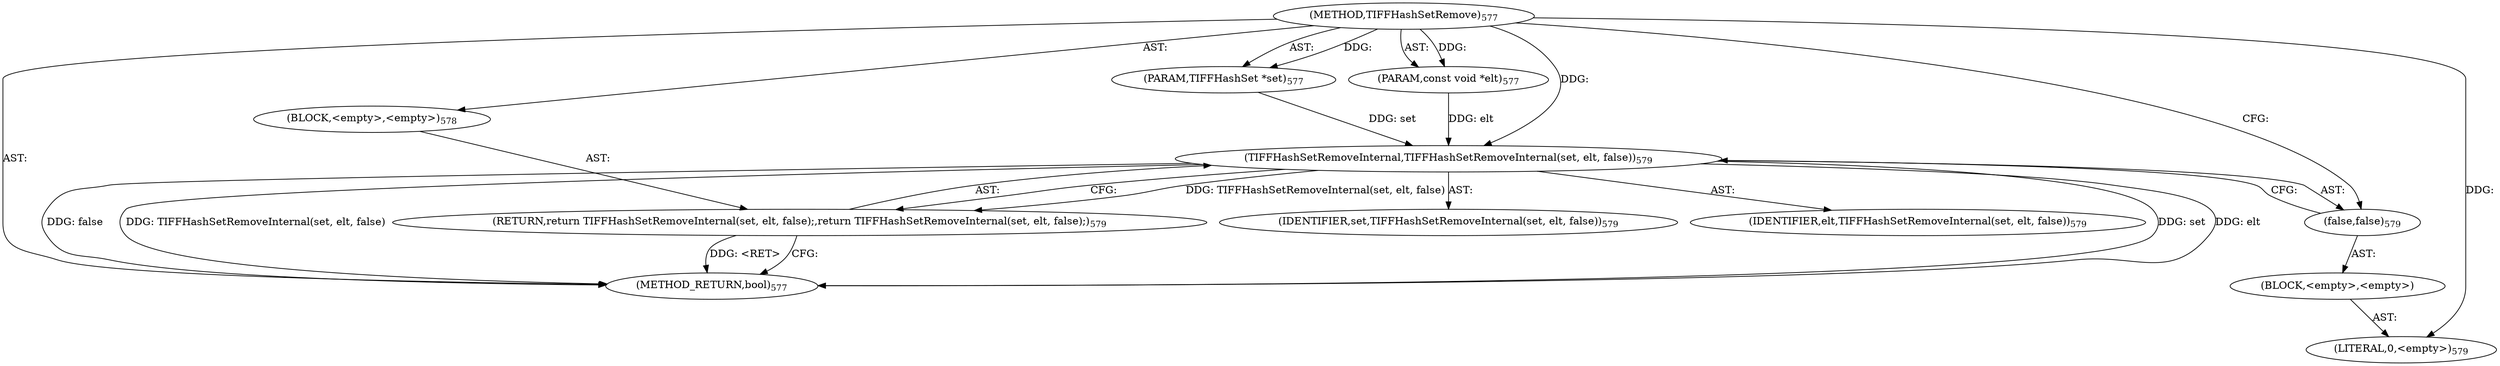 digraph "TIFFHashSetRemove" {  
"5868" [label = <(METHOD,TIFFHashSetRemove)<SUB>577</SUB>> ]
"5869" [label = <(PARAM,TIFFHashSet *set)<SUB>577</SUB>> ]
"5870" [label = <(PARAM,const void *elt)<SUB>577</SUB>> ]
"5871" [label = <(BLOCK,&lt;empty&gt;,&lt;empty&gt;)<SUB>578</SUB>> ]
"5872" [label = <(RETURN,return TIFFHashSetRemoveInternal(set, elt, false);,return TIFFHashSetRemoveInternal(set, elt, false);)<SUB>579</SUB>> ]
"5873" [label = <(TIFFHashSetRemoveInternal,TIFFHashSetRemoveInternal(set, elt, false))<SUB>579</SUB>> ]
"5874" [label = <(IDENTIFIER,set,TIFFHashSetRemoveInternal(set, elt, false))<SUB>579</SUB>> ]
"5875" [label = <(IDENTIFIER,elt,TIFFHashSetRemoveInternal(set, elt, false))<SUB>579</SUB>> ]
"5876" [label = <(false,false)<SUB>579</SUB>> ]
"5877" [label = <(BLOCK,&lt;empty&gt;,&lt;empty&gt;)> ]
"5878" [label = <(LITERAL,0,&lt;empty&gt;)<SUB>579</SUB>> ]
"5879" [label = <(METHOD_RETURN,bool)<SUB>577</SUB>> ]
  "5868" -> "5869"  [ label = "AST: "] 
  "5868" -> "5870"  [ label = "AST: "] 
  "5868" -> "5871"  [ label = "AST: "] 
  "5868" -> "5879"  [ label = "AST: "] 
  "5871" -> "5872"  [ label = "AST: "] 
  "5872" -> "5873"  [ label = "AST: "] 
  "5873" -> "5874"  [ label = "AST: "] 
  "5873" -> "5875"  [ label = "AST: "] 
  "5873" -> "5876"  [ label = "AST: "] 
  "5876" -> "5877"  [ label = "AST: "] 
  "5877" -> "5878"  [ label = "AST: "] 
  "5872" -> "5879"  [ label = "CFG: "] 
  "5873" -> "5872"  [ label = "CFG: "] 
  "5876" -> "5873"  [ label = "CFG: "] 
  "5868" -> "5876"  [ label = "CFG: "] 
  "5872" -> "5879"  [ label = "DDG: &lt;RET&gt;"] 
  "5873" -> "5879"  [ label = "DDG: set"] 
  "5873" -> "5879"  [ label = "DDG: elt"] 
  "5873" -> "5879"  [ label = "DDG: false"] 
  "5873" -> "5879"  [ label = "DDG: TIFFHashSetRemoveInternal(set, elt, false)"] 
  "5868" -> "5869"  [ label = "DDG: "] 
  "5868" -> "5870"  [ label = "DDG: "] 
  "5873" -> "5872"  [ label = "DDG: TIFFHashSetRemoveInternal(set, elt, false)"] 
  "5869" -> "5873"  [ label = "DDG: set"] 
  "5868" -> "5873"  [ label = "DDG: "] 
  "5870" -> "5873"  [ label = "DDG: elt"] 
  "5868" -> "5878"  [ label = "DDG: "] 
}
